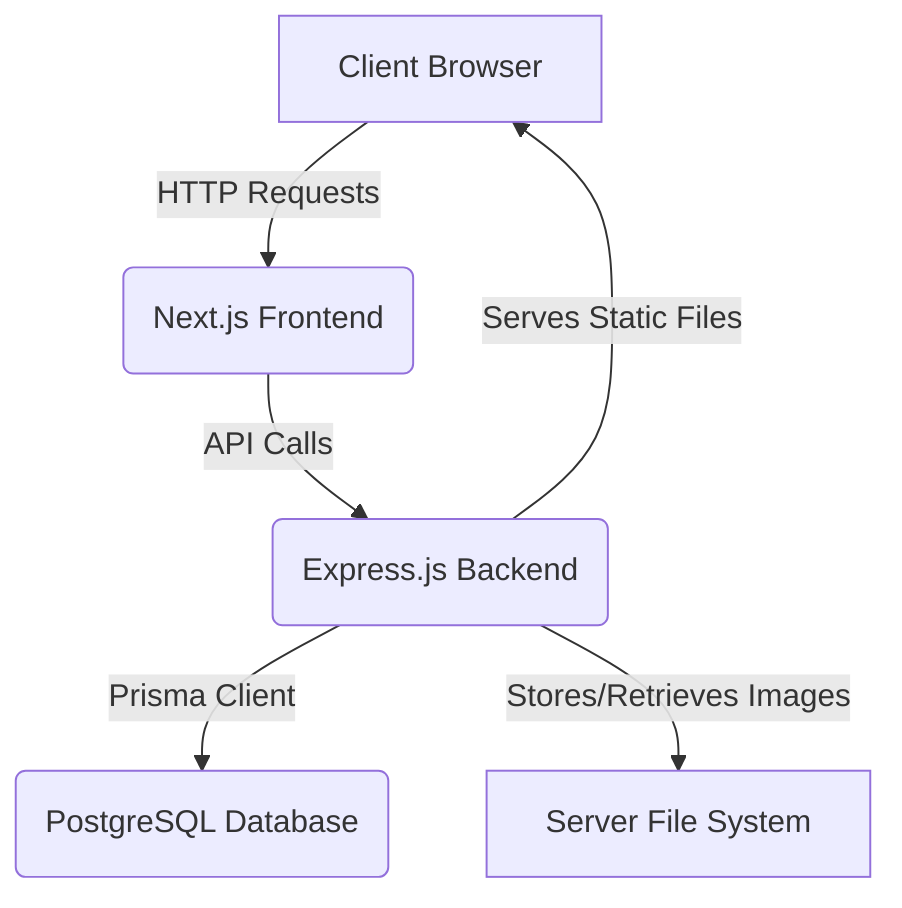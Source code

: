 graph TD
    A[Client Browser] -->|HTTP Requests| B(Next.js Frontend);
    B -->|API Calls| C(Express.js Backend);
    C -->|Prisma Client| D(PostgreSQL Database);
    C -->|Serves Static Files| A;
    C -->|Stores/Retrieves Images| E[Server File System];